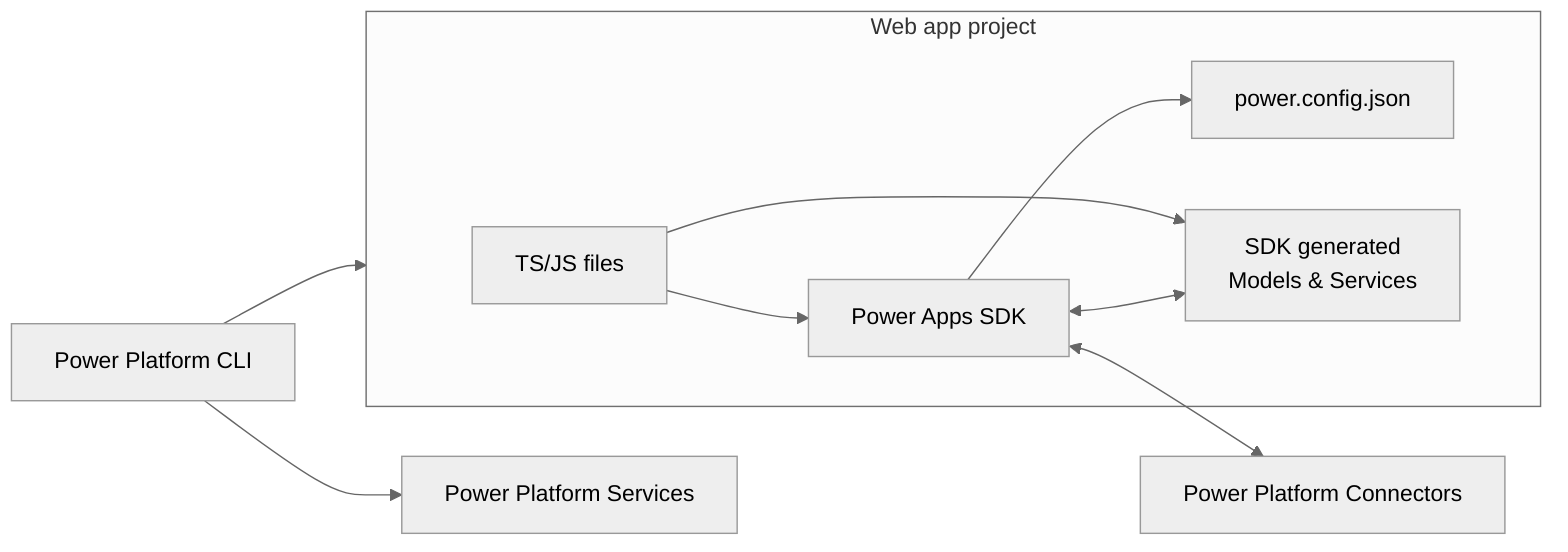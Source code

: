 ---
config:
  theme: neutral
  look: classic
  layout: dagre
---
flowchart LR
 subgraph Project["Web app project"]
        App["TS/JS files"]
        Config["power.config.json"]
        SDK["Power Apps SDK"]
        Models["SDK generated<br>Models &amp; Services"]
  end
    CLI["Power Platform CLI"] --> Project & Services["Power Platform Services"]
    App --> SDK & Models
    SDK --> Config
    SDK <--> Models & Connectors["Power Platform Connectors"]
